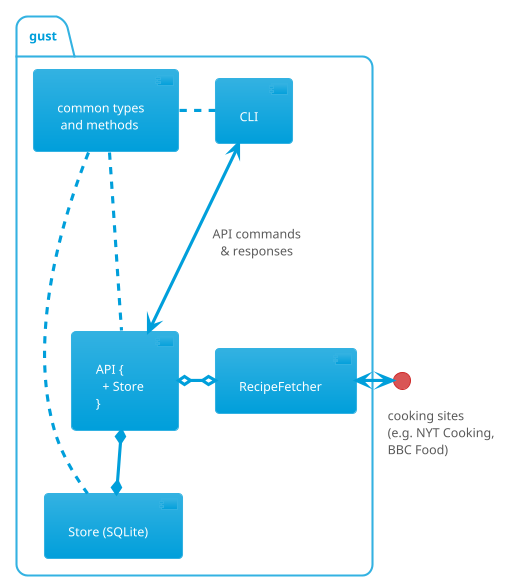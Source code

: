@startuml design

!theme bluegray
skinparam classFontColor darkSlateGray

package "gust" {
  [API {\n  + Store\n}] *-down-* [Store (SQLite)]
  [CLI] <---> [API {\n  + Store\n}] : API commands\n& responses
  [common types\n and methods] .right. [API {\n  + Store\n}]
  [common types\n and methods] .right. [CLI]
  [common types\n and methods] .right. [Store (SQLite)]
  [API {\n  + Store\n}] o-right-o [RecipeFetcher]
}
interface "\t\t\tcooking sites\n\t\t\t(e.g. NYT Cooking,\n\t\t\tBBC Food)" as ext
[RecipeFetcher] <--right--> ext

@enduml